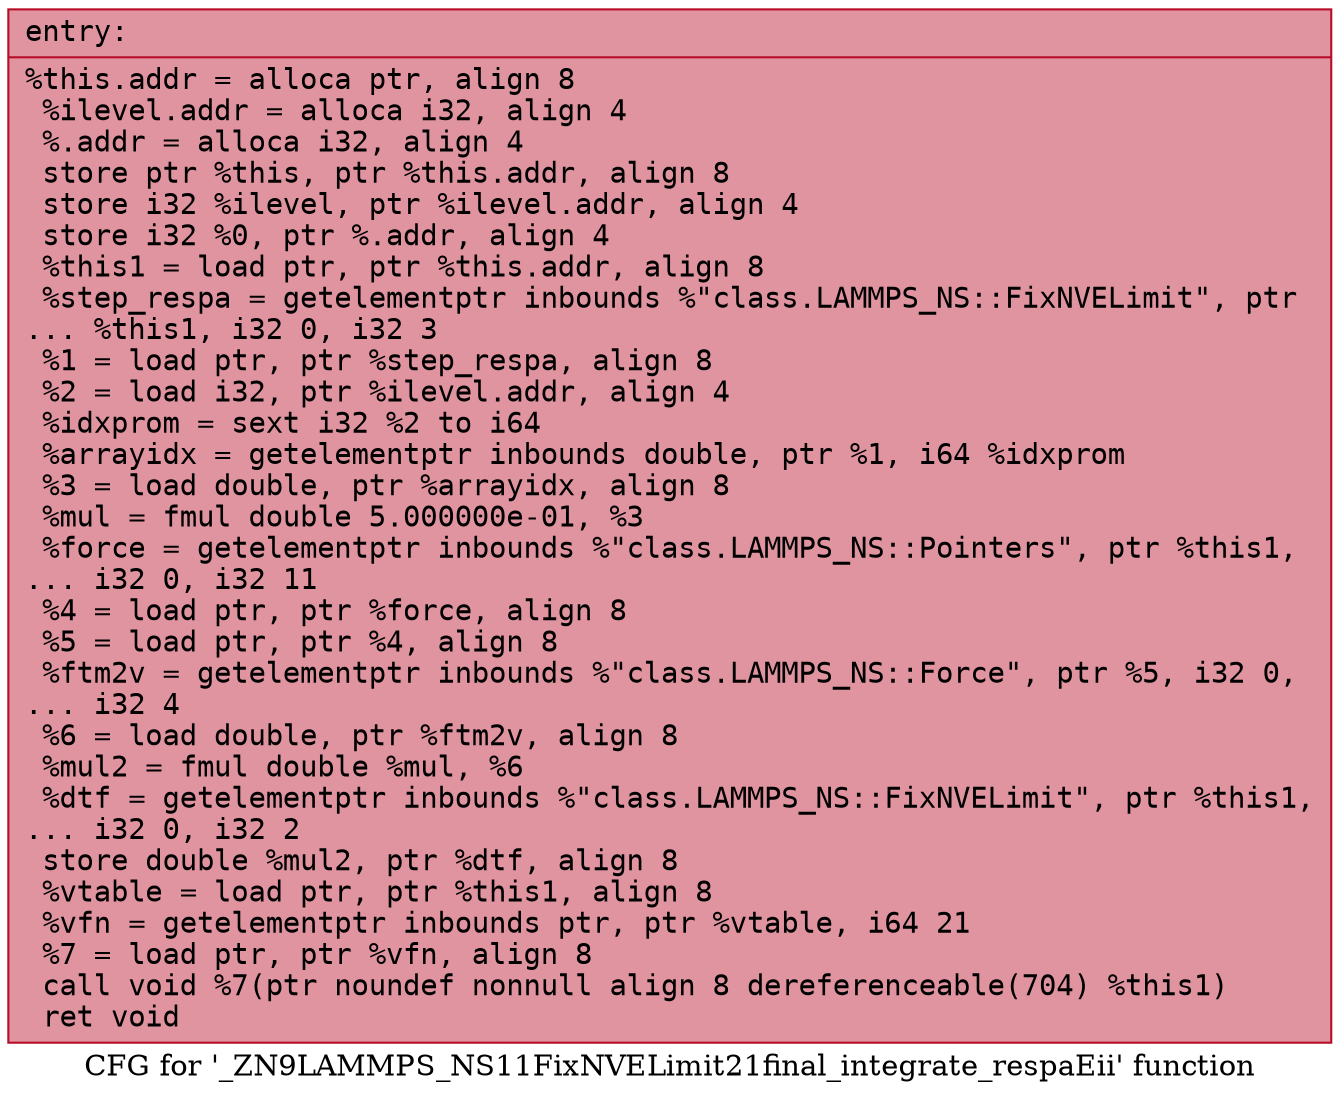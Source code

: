 digraph "CFG for '_ZN9LAMMPS_NS11FixNVELimit21final_integrate_respaEii' function" {
	label="CFG for '_ZN9LAMMPS_NS11FixNVELimit21final_integrate_respaEii' function";

	Node0x55d56b6488e0 [shape=record,color="#b70d28ff", style=filled, fillcolor="#b70d2870" fontname="Courier",label="{entry:\l|  %this.addr = alloca ptr, align 8\l  %ilevel.addr = alloca i32, align 4\l  %.addr = alloca i32, align 4\l  store ptr %this, ptr %this.addr, align 8\l  store i32 %ilevel, ptr %ilevel.addr, align 4\l  store i32 %0, ptr %.addr, align 4\l  %this1 = load ptr, ptr %this.addr, align 8\l  %step_respa = getelementptr inbounds %\"class.LAMMPS_NS::FixNVELimit\", ptr\l... %this1, i32 0, i32 3\l  %1 = load ptr, ptr %step_respa, align 8\l  %2 = load i32, ptr %ilevel.addr, align 4\l  %idxprom = sext i32 %2 to i64\l  %arrayidx = getelementptr inbounds double, ptr %1, i64 %idxprom\l  %3 = load double, ptr %arrayidx, align 8\l  %mul = fmul double 5.000000e-01, %3\l  %force = getelementptr inbounds %\"class.LAMMPS_NS::Pointers\", ptr %this1,\l... i32 0, i32 11\l  %4 = load ptr, ptr %force, align 8\l  %5 = load ptr, ptr %4, align 8\l  %ftm2v = getelementptr inbounds %\"class.LAMMPS_NS::Force\", ptr %5, i32 0,\l... i32 4\l  %6 = load double, ptr %ftm2v, align 8\l  %mul2 = fmul double %mul, %6\l  %dtf = getelementptr inbounds %\"class.LAMMPS_NS::FixNVELimit\", ptr %this1,\l... i32 0, i32 2\l  store double %mul2, ptr %dtf, align 8\l  %vtable = load ptr, ptr %this1, align 8\l  %vfn = getelementptr inbounds ptr, ptr %vtable, i64 21\l  %7 = load ptr, ptr %vfn, align 8\l  call void %7(ptr noundef nonnull align 8 dereferenceable(704) %this1)\l  ret void\l}"];
}
